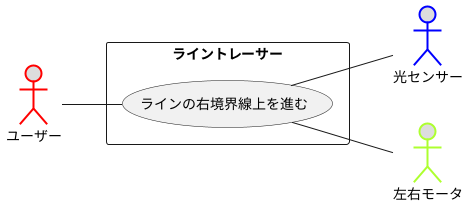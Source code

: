 @startuml ライントレーサーのユースケース図
left to right direction
actor ユーザー#DDDDDD;line:Red;line.bold;
actor 光センサー#DDDDDD;line:Blue;line.bold;
actor 左右モータ#DDDDDD;line:GreenYellow;line.bold;
rectangle ライントレーサー {
    usecase ラインの右境界線上を進む
}
ユーザー -- ラインの右境界線上を進む
ラインの右境界線上を進む -- 光センサー
ラインの右境界線上を進む -- 左右モータ

@enduml